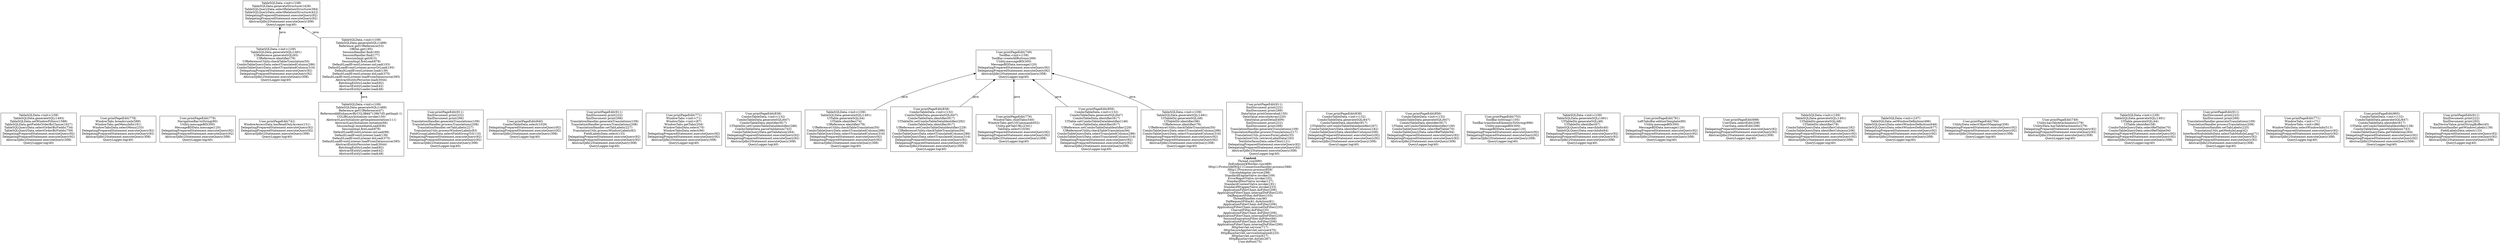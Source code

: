 digraph 375199 { 
label=<<font face="Times-Bold">Context</font><br/>Thread.run(680)<br/>JIoEndpoint$Worker.run(489)<br/>Http11Protocol$Http11ConnectionHandler.process(588)<br/>Http11Processor.process(859)<br/>CoyoteAdapter.service(298)<br/>StandardEngineValve.invoke(109)<br/>ErrorReportValve.invoke(102)<br/>StandardHostValve.invoke(127)<br/>StandardContextValve.invoke(191)<br/>StandardWrapperValve.invoke(233)<br/>ApplicationFilterChain.doFilter(206)<br/>ApplicationFilterChain.internalDoFilter(235)<br/>DalRequestFilter.doFilter(103)<br/>ThreadHandler.run(46)<br/>DalRequestFilter$1.doAction(81)<br/>ApplicationFilterChain.doFilter(206)<br/>ApplicationFilterChain.internalDoFilter(235)<br/>CharsetFilter.doFilter(35)<br/>ApplicationFilterChain.doFilter(206)<br/>ApplicationFilterChain.internalDoFilter(235)<br/>SessionExpirationFilter.doFilter(66)<br/>ApplicationFilterChain.doFilter(206)<br/>ApplicationFilterChain.internalDoFilter(290)<br/>HttpServlet.service(717)<br/>HttpSecureAppServlet.service(470)<br/>HttpBaseServlet.serviceInitialized(225)<br/>HttpServlet.service(617)<br/>HttpBaseServlet.doGet(287)<br/>User.doPost(75)>;rankdir=BT;
1 [label="TableSQLData.<init>(109)\nTableSQLData.generateSQL(1493)\nTableSQLData.setWindowFilters(1588)\nTableSQLData.getFieldsOrderByClause(1627)\nTableSQLQueryData.selectOrderByFields(734)\nTableSQLQueryData.selectOrderByFields(759)\nDelegatingPreparedStatement.executeQuery(92)\nDelegatingPreparedStatement.executeQuery(92)\nAbstractJdbc2Statement.executeQuery(308)\nQueryLogger.log(40)\n", shape=box];
2 [label="User.printPageEdit(778)\nWindowTabs.breadcrumb(589)\nWindowTabs.getMenuInfo(191)\nWindowTabsData.selectMenu(233)\nDelegatingPreparedStatement.executeQuery(92)\nDelegatingPreparedStatement.executeQuery(92)\nAbstractJdbc2Statement.executeQuery(308)\nQueryLogger.log(40)\n", shape=box];
3 [label="User.printPageEdit(779)\nNavigationBar.toString(80)\nUtility.messageBD(300)\nMessageBDData.message(120)\nDelegatingPreparedStatement.executeQuery(92)\nDelegatingPreparedStatement.executeQuery(92)\nAbstractJdbc2Statement.executeQuery(308)\nQueryLogger.log(40)\n", shape=box];
4 [label="User.printPageEdit(742)\nWindowAccessData.hasReadOnlyAccess(151)\nDelegatingPreparedStatement.executeQuery(92)\nDelegatingPreparedStatement.executeQuery(92)\nAbstractJdbc2Statement.executeQuery(308)\nQueryLogger.log(40)\n", shape=box];
5 [label="TableSQLData.<init>(109)\nTableSQLData.generateSQL(1491)\nUIReference.generateSQL(65)\nUIReference.identifier(78)\nUIReferenceUtility.checkTableTranslation(50)\nComboTableQueryData.selectTranslatedColumn(286)\nComboTableQueryData.selectTranslatedColumn(316)\nDelegatingPreparedStatement.executeQuery(92)\nDelegatingPreparedStatement.executeQuery(92)\nAbstractJdbc2Statement.executeQuery(308)\nQueryLogger.log(40)\n", shape=box];
6 [label="User.printPageEdit(911)\nXmlDocument.print(222)\nXmlDocument.print(266)\nTranslationHandler.generateTranslations(109)\nTranslationHandler.processTranslations(208)\nTranslationHandler.setTabLabels(227)\nTranslationUtils.processWindowLabels(83)\nFieldGroupLabelsData.selectFieldGroupTrl(110)\nDelegatingPreparedStatement.executeQuery(92)\nDelegatingPreparedStatement.executeQuery(92)\nAbstractJdbc2Statement.executeQuery(308)\nQueryLogger.log(40)\n", shape=box];
7 [label="User.printPageEdit(840)\nComboTableData.select(1029)\nDelegatingPreparedStatement.executeQuery(92)\nDelegatingPreparedStatement.executeQuery(92)\nAbstractJdbc2Statement.executeQuery(308)\nQueryLogger.log(40)\n", shape=box];
8 [label="User.printPageEdit(911)\nXmlDocument.print(222)\nXmlDocument.print(266)\nTranslationHandler.generateTranslations(109)\nTranslationHandler.processTranslations(208)\nTranslationHandler.setTabLabels(227)\nTranslationUtils.processWindowLabels(82)\nFieldLabelsData.select(133)\nDelegatingPreparedStatement.executeQuery(92)\nDelegatingPreparedStatement.executeQuery(92)\nAbstractJdbc2Statement.executeQuery(308)\nQueryLogger.log(40)\n", shape=box];
9 [label="User.printPageEdit(771)\nWindowTabs.<init>(71)\nWindowTabs.<init>(87)\nWindowTabs.getTabs(204)\nWindowTabsData.select(70)\nWindowTabsData.select(96)\nDelegatingPreparedStatement.executeQuery(92)\nDelegatingPreparedStatement.executeQuery(92)\nAbstractJdbc2Statement.executeQuery(308)\nQueryLogger.log(40)\n", shape=box];
10 [label="User.printPageEdit(838)\nComboTableData.<init>(132)\nComboTableData.generateSQL(647)\nComboTableData.identifier(817)\nUITableDir.setComboTableDataIdentifier(286)\nComboTableData.parseValidation(743)\nComboTableQueryData.getValidation(264)\nDelegatingPreparedStatement.executeQuery(92)\nDelegatingPreparedStatement.executeQuery(92)\nAbstractJdbc2Statement.executeQuery(308)\nQueryLogger.log(40)\n", shape=box];
11 [label="TableSQLData.<init>(108)\nTableSQLData.generateStructure(1428)\nTableSQLQueryData.selectRelationStructure(384)\nTableSQLQueryData.selectRelationStructure(422)\nDelegatingPreparedStatement.executeQuery(92)\nDelegatingPreparedStatement.executeQuery(92)\nAbstractJdbc2Statement.executeQuery(308)\nQueryLogger.log(40)\n", shape=box];
12 [label="TableSQLData.<init>(109)\nTableSQLData.generateSQL(1491)\nUITable.generateSQL(44)\nUITable.identifier(74)\nUIReference.identifier(78)\nUIReferenceUtility.checkTableTranslation(50)\nComboTableQueryData.selectTranslatedColumn(286)\nComboTableQueryData.selectTranslatedColumn(316)\nDelegatingPreparedStatement.executeQuery(92)\nDelegatingPreparedStatement.executeQuery(92)\nAbstractJdbc2Statement.executeQuery(308)\nQueryLogger.log(40)\n", shape=box];
13 [label="User.printPageEdit(749)\nToolBar.<init>(158)\nToolBar.createAllButtons(269)\nUtility.messageBD(300)\nMessageBDData.message(120)\nDelegatingPreparedStatement.executeQuery(92)\nDelegatingPreparedStatement.executeQuery(92)\nAbstractJdbc2Statement.executeQuery(308)\nQueryLogger.log(40)\n", shape=box];
14 [label="User.printPageEdit(838)\nComboTableData.<init>(132)\nComboTableData.generateSQL(647)\nComboTableData.identifier(817)\nUITableDir.setComboTableDataIdentifier(292)\nComboTableData.identifier(817)\nUIReference.setComboTableDataIdentifier(229)\nUIReferenceUtility.checkTableTranslation(94)\nComboTableQueryData.selectTranslatedColumn(286)\nComboTableQueryData.selectTranslatedColumn(316)\nDelegatingPreparedStatement.executeQuery(92)\nDelegatingPreparedStatement.executeQuery(92)\nAbstractJdbc2Statement.executeQuery(308)\nQueryLogger.log(40)\n", shape=box];
15 [label="User.printPageEdit(911)\nXmlDocument.print(222)\nXmlDocument.print(289)\nDataValue.printGenerated(150)\nDataValue.executeArray(220)\nDataValue.printDetail(409)\nXmlDocument.print(222)\nXmlDocument.print(266)\nTranslationHandler.generateTranslations(109)\nTranslationHandler.processTranslations(217)\nTranslationUtils.processFormLabels(33)\nTranslationUtils.retrieveLabelData(183)\nTextInterfacesData.selectText(121)\nDelegatingPreparedStatement.executeQuery(92)\nDelegatingPreparedStatement.executeQuery(92)\nAbstractJdbc2Statement.executeQuery(308)\nQueryLogger.log(40)\n", shape=box];
16 [label="User.printPageEdit(838)\nComboTableData.<init>(132)\nComboTableData.generateSQL(647)\nComboTableData.identifier(817)\nUITableDir.setComboTableDataIdentifier(267)\nComboTableQueryData.identifierColumns(182)\nComboTableQueryData.identifierColumns(206)\nDelegatingPreparedStatement.executeQuery(92)\nDelegatingPreparedStatement.executeQuery(92)\nAbstractJdbc2Statement.executeQuery(308)\nQueryLogger.log(40)\n", shape=box];
17 [label="User.printPageEdit(856)\nComboTableData.<init>(132)\nComboTableData.generateSQL(647)\nComboTableData.identifier(817)\nUITable.setComboTableDataIdentifier(100)\nComboTableQueryData.selectRefTable(70)\nComboTableQueryData.selectRefTable(94)\nDelegatingPreparedStatement.executeQuery(92)\nDelegatingPreparedStatement.executeQuery(92)\nAbstractJdbc2Statement.executeQuery(308)\nQueryLogger.log(40)\n", shape=box];
18 [label="User.printPageEdit(776)\nWindowTabs.childTabs(540)\nWindowTabs.getUrlCommand(652)\nUtility.getTabURL(2341)\nTabData.selectUrl(56)\nDelegatingPreparedStatement.executeQuery(92)\nDelegatingPreparedStatement.executeQuery(92)\nAbstractJdbc2Statement.executeQuery(308)\nQueryLogger.log(40)\n", shape=box];
19 [label="User.printPageEdit(753)\nToolBar.toString(1105)\nToolBar.transformElementsToString(996)\nUtility.messageBD(300)\nMessageBDData.message(120)\nDelegatingPreparedStatement.executeQuery(92)\nDelegatingPreparedStatement.executeQuery(92)\nAbstractJdbc2Statement.executeQuery(308)\nQueryLogger.log(40)\n", shape=box];
20 [label="TableSQLData.<init>(109)\nTableSQLData.generateSQL(1491)\nUITableDir.generateSQL(48)\nUITableDir.identifier(67)\nTableSQLQueryData.searchInfo(40)\nTableSQLQueryData.searchInfo(64)\nDelegatingPreparedStatement.executeQuery(92)\nDelegatingPreparedStatement.executeQuery(92)\nAbstractJdbc2Statement.executeQuery(308)\nQueryLogger.log(40)\n", shape=box];
21 [label="User.printPageEdit(781)\nLeftTabsBar.editionTemplate(80)\nUtility.messageBD(300)\nMessageBDData.message(120)\nDelegatingPreparedStatement.executeQuery(92)\nDelegatingPreparedStatement.executeQuery(92)\nAbstractJdbc2Statement.executeQuery(308)\nQueryLogger.log(40)\n", shape=box];
22 [label="User.printPageEdit(698)\nUserData.selectEdit(208)\nUserData.selectEdit(298)\nDelegatingPreparedStatement.executeQuery(92)\nDelegatingPreparedStatement.executeQuery(92)\nAbstractJdbc2Statement.executeQuery(308)\nQueryLogger.log(40)\n", shape=box];
23 [label="TableSQLData.<init>(109)\nTableSQLData.generateSQL(1491)\nUITableDir.generateSQL(48)\nUITableDir.identifier(78)\nComboTableQueryData.identifierColumns(182)\nComboTableQueryData.identifierColumns(206)\nDelegatingPreparedStatement.executeQuery(92)\nDelegatingPreparedStatement.executeQuery(92)\nAbstractJdbc2Statement.executeQuery(308)\nQueryLogger.log(40)\n", shape=box];
24 [label="TableSQLData.<init>(107)\nTableSQLData.setWindowDefinition(496)\nTableSQLQueryData.selectWindowDefinition(646)\nTableSQLQueryData.selectWindowDefinition(677)\nDelegatingPreparedStatement.executeQuery(92)\nDelegatingPreparedStatement.executeQuery(92)\nAbstractJdbc2Statement.executeQuery(308)\nQueryLogger.log(40)\n", shape=box];
25 [label="User.printPageEdit(856)\nComboTableData.<init>(132)\nComboTableData.generateSQL(647)\nComboTableData.identifier(817)\nUITable.setComboTableDataIdentifier(146)\nComboTableData.identifier(817)\nUIReference.setComboTableDataIdentifier(229)\nUIReferenceUtility.checkTableTranslation(94)\nComboTableQueryData.selectTranslatedColumn(286)\nComboTableQueryData.selectTranslatedColumn(316)\nDelegatingPreparedStatement.executeQuery(92)\nDelegatingPreparedStatement.executeQuery(92)\nAbstractJdbc2Statement.executeQuery(308)\nQueryLogger.log(40)\n", shape=box];
26 [label="User.printPageEdit(794)\nUtilityData.selectObjectMapping(356)\nDelegatingPreparedStatement.executeQuery(92)\nDelegatingPreparedStatement.executeQuery(92)\nAbstractJdbc2Statement.executeQuery(308)\nQueryLogger.log(40)\n", shape=box];
27 [label="TableSQLData.<init>(109)\nTableSQLData.generateSQL(1489)\nReference.getUIReference(47)\nReference$$EnhancerByCGLIB$$7139b7d5.getImpl(-1)\nCGLIBLazyInitializer.invoke(150)\nAbstractLazyInitializer.getImplementation(111)\nAbstractLazyInitializer.initialize(66)\nSessionImpl.immediateLoad(836)\nSessionImpl.fireLoad(878)\nDefaultLoadEventListener.onLoad(98)\nDefaultLoadEventListener.load(139)\nDefaultLoadEventListener.doLoad(375)\nDefaultLoadEventListener.loadFromDatasource(395)\nAbstractEntityPersister.load(3044)\nBatchingEntityLoader.load(82)\nAbstractEntityLoader.load(42)\nAbstractEntityLoader.load(48)\n", shape=box];
28 [label="User.printPageEdit(749)\nUtility.hasTabAttachments(278)\nUtilityData.hasTabAttachments(279)\nDelegatingPreparedStatement.executeQuery(92)\nDelegatingPreparedStatement.executeQuery(92)\nAbstractJdbc2Statement.executeQuery(308)\nQueryLogger.log(40)\n", shape=box];
29 [label="TableSQLData.<init>(109)\nTableSQLData.generateSQL(1491)\nUITable.generateSQL(44)\nUITable.identifier(58)\nComboTableQueryData.selectRefTable(70)\nComboTableQueryData.selectRefTable(94)\nDelegatingPreparedStatement.executeQuery(92)\nDelegatingPreparedStatement.executeQuery(92)\nAbstractJdbc2Statement.executeQuery(308)\nQueryLogger.log(40)\n", shape=box];
30 [label="User.printPageEdit(911)\nXmlDocument.print(222)\nXmlDocument.print(266)\nTranslationHandler.generateTranslations(109)\nTranslationHandler.processTranslations(208)\nTranslationHandler.setTabLabels(225)\nTranslationUtils.getModuleLang(42)\nInterfaceModuleInfoData.selectTabModuleLang(71)\nDelegatingPreparedStatement.executeQuery(92)\nDelegatingPreparedStatement.executeQuery(92)\nAbstractJdbc2Statement.executeQuery(308)\nQueryLogger.log(40)\n", shape=box];
31 [label="User.printPageEdit(771)\nWindowTabs.<init>(71)\nWindowTabs.<init>(86)\nWindowTabsData.selectWindowInfo(513)\nDelegatingPreparedStatement.executeQuery(92)\nDelegatingPreparedStatement.executeQuery(92)\nAbstractJdbc2Statement.executeQuery(308)\nQueryLogger.log(40)\n", shape=box];
32 [label="TableSQLData.<init>(109)\nTableSQLData.generateSQL(1491)\nUITableDir.generateSQL(48)\nUITableDir.identifier(96)\nUIReference.identifier(78)\nUIReferenceUtility.checkTableTranslation(50)\nComboTableQueryData.selectTranslatedColumn(286)\nComboTableQueryData.selectTranslatedColumn(316)\nDelegatingPreparedStatement.executeQuery(92)\nDelegatingPreparedStatement.executeQuery(92)\nAbstractJdbc2Statement.executeQuery(308)\nQueryLogger.log(40)\n", shape=box];
33 [label="User.printPageEdit(865)\nComboTableData.<init>(132)\nComboTableData.generateSQL(647)\nComboTableData.identifier(817)\nUITable.setComboTableDataIdentifier(138)\nComboTableData.parseValidation(743)\nComboTableQueryData.getValidation(264)\nDelegatingPreparedStatement.executeQuery(92)\nDelegatingPreparedStatement.executeQuery(92)\nAbstractJdbc2Statement.executeQuery(308)\nQueryLogger.log(40)\n", shape=box];
34 [label="User.printPageEdit(911)\nXmlDocument.print(222)\nXmlDocument.print(293)\nXmlVectorValue.printStringBuffer(45)\nTranslationHandler.getWindowLabels(139)\nFieldLabelsData.select(133)\nDelegatingPreparedStatement.executeQuery(92)\nDelegatingPreparedStatement.executeQuery(92)\nAbstractJdbc2Statement.executeQuery(308)\nQueryLogger.log(40)\n", shape=box];
35 [label="TableSQLData.<init>(109)\nTableSQLData.generateSQL(1489)\nReference.getUIReference(53)\nOBDal.get(185)\nSessionHandler.find(160)\nSessionHandler.find(177)\nSessionImpl.get(815)\nSessionImpl.fireLoad(878)\nDefaultLoadEventListener.onLoad(103)\nDefaultLoadEventListener.proxyOrLoad(195)\nDefaultLoadEventListener.load(139)\nDefaultLoadEventListener.doLoad(375)\nDefaultLoadEventListener.loadFromDatasource(395)\nAbstractEntityPersister.load(3044)\nBatchingEntityLoader.load(82)\nAbstractEntityLoader.load(42)\nAbstractEntityLoader.load(48)\n", shape=box];
5 -> 11 [label="java" color=black];
12 -> 13 [label="java" color=black];
14 -> 13 [label="java" color=black];
18 -> 13 [label="java" color=black];
25 -> 13 [label="java" color=black];
27 -> 35 [label="java" color=black];
32 -> 13 [label="java" color=black];
35 -> 11 [label="java" color=black];
}

